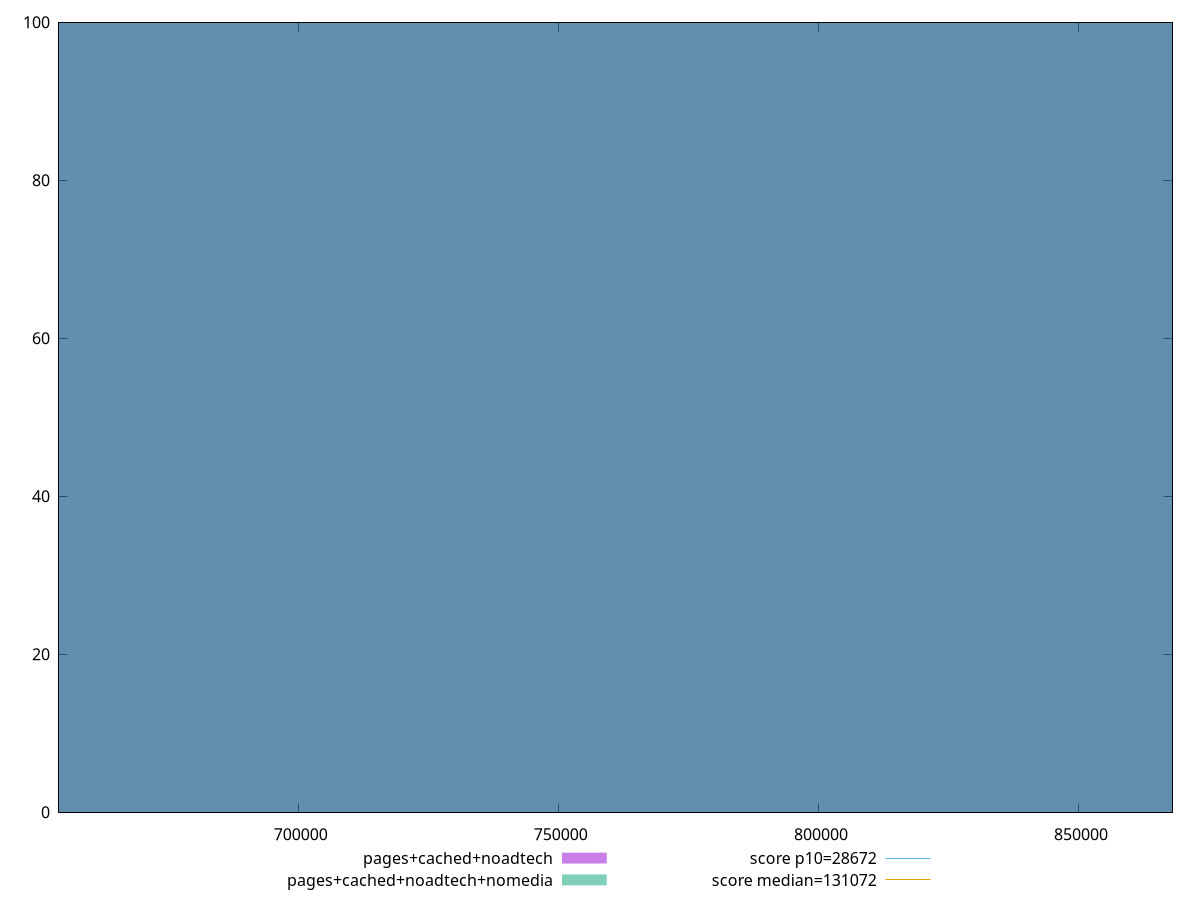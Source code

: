 reset

$pagesCachedNoadtech <<EOF
747322.4600281236 100
EOF

$pagesCachedNoadtechNomedia <<EOF
747322.4600281236 100
EOF

set key outside below
set boxwidth 249107.4866760412
set xrange [653932.9833333333:867974.3833333333]
set yrange [0:100]
set trange [0:100]
set style fill transparent solid 0.5 noborder

set parametric
set terminal svg size 640, 500 enhanced background rgb 'white'
set output "report_00019_2021-02-10T18-14-37.922Z//uses-long-cache-ttl/comparison/histogram/2_vs_3.svg"

plot $pagesCachedNoadtech title "pages+cached+noadtech" with boxes, \
     $pagesCachedNoadtechNomedia title "pages+cached+noadtech+nomedia" with boxes, \
     28672,t title "score p10=28672", \
     131072,t title "score median=131072"

reset
